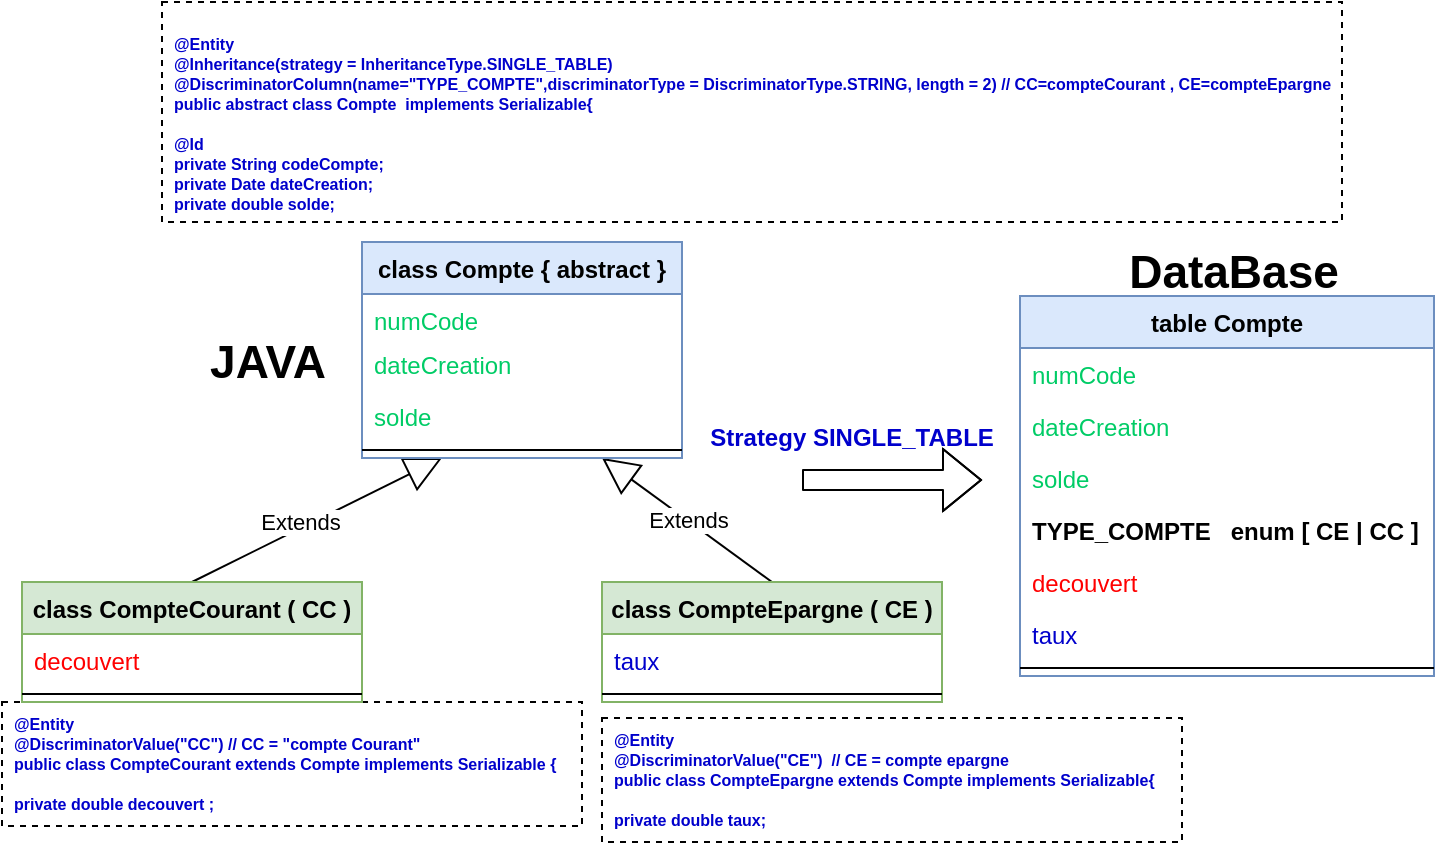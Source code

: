 <mxfile version="12.9.6" type="device"><diagram name="Page-1" id="c4acf3e9-155e-7222-9cf6-157b1a14988f"><mxGraphModel dx="1715" dy="449" grid="0" gridSize="10" guides="1" tooltips="1" connect="1" arrows="1" fold="1" page="1" pageScale="1" pageWidth="850" pageHeight="1100" background="#ffffff" math="0" shadow="0"><root><mxCell id="0"/><mxCell id="1" parent="0"/><mxCell id="rstaKODuf2pclU3jqSjY-14" value="Extends" style="endArrow=block;endSize=16;endFill=0;html=1;exitX=0.5;exitY=0;exitDx=0;exitDy=0;entryX=0.25;entryY=1;entryDx=0;entryDy=0;" edge="1" parent="1" source="rstaKODuf2pclU3jqSjY-6" target="rstaKODuf2pclU3jqSjY-1"><mxGeometry x="-0.108" y="3" width="160" relative="1" as="geometry"><mxPoint x="-730" y="960" as="sourcePoint"/><mxPoint x="-570" y="960" as="targetPoint"/><mxPoint as="offset"/></mxGeometry></mxCell><mxCell id="rstaKODuf2pclU3jqSjY-15" value="Extends" style="endArrow=block;endSize=16;endFill=0;html=1;exitX=0.5;exitY=0;exitDx=0;exitDy=0;entryX=0.75;entryY=1;entryDx=0;entryDy=0;" edge="1" parent="1" source="rstaKODuf2pclU3jqSjY-11" target="rstaKODuf2pclU3jqSjY-1"><mxGeometry width="160" relative="1" as="geometry"><mxPoint x="-540" y="930" as="sourcePoint"/><mxPoint x="-380" y="930" as="targetPoint"/></mxGeometry></mxCell><mxCell id="rstaKODuf2pclU3jqSjY-11" value="class CompteEpargne ( CE )" style="swimlane;fontStyle=1;align=center;verticalAlign=top;childLayout=stackLayout;horizontal=1;startSize=26;horizontalStack=0;resizeParent=1;resizeParentMax=0;resizeLast=0;collapsible=1;marginBottom=0;fillColor=#d5e8d4;strokeColor=#82b366;" vertex="1" parent="1"><mxGeometry x="-430" y="890" width="170" height="60" as="geometry"/></mxCell><mxCell id="rstaKODuf2pclU3jqSjY-12" value="taux" style="text;strokeColor=none;fillColor=none;align=left;verticalAlign=top;spacingLeft=4;spacingRight=4;overflow=hidden;rotatable=0;points=[[0,0.5],[1,0.5]];portConstraint=eastwest;fontColor=#0000CC;" vertex="1" parent="rstaKODuf2pclU3jqSjY-11"><mxGeometry y="26" width="170" height="26" as="geometry"/></mxCell><mxCell id="rstaKODuf2pclU3jqSjY-13" value="" style="line;strokeWidth=1;fillColor=none;align=left;verticalAlign=middle;spacingTop=-1;spacingLeft=3;spacingRight=3;rotatable=0;labelPosition=right;points=[];portConstraint=eastwest;" vertex="1" parent="rstaKODuf2pclU3jqSjY-11"><mxGeometry y="52" width="170" height="8" as="geometry"/></mxCell><mxCell id="rstaKODuf2pclU3jqSjY-1" value="class Compte { abstract }" style="swimlane;fontStyle=1;align=center;verticalAlign=top;childLayout=stackLayout;horizontal=1;startSize=26;horizontalStack=0;resizeParent=1;resizeParentMax=0;resizeLast=0;collapsible=1;marginBottom=0;fillColor=#dae8fc;strokeColor=#6c8ebf;" vertex="1" parent="1"><mxGeometry x="-550" y="720" width="160" height="108" as="geometry"/></mxCell><mxCell id="rstaKODuf2pclU3jqSjY-2" value="numCode" style="text;strokeColor=none;fillColor=none;align=left;verticalAlign=top;spacingLeft=4;spacingRight=4;overflow=hidden;rotatable=0;points=[[0,0.5],[1,0.5]];portConstraint=eastwest;fontColor=#00CC66;" vertex="1" parent="rstaKODuf2pclU3jqSjY-1"><mxGeometry y="26" width="160" height="22" as="geometry"/></mxCell><mxCell id="rstaKODuf2pclU3jqSjY-5" value="dateCreation" style="text;strokeColor=none;fillColor=none;align=left;verticalAlign=top;spacingLeft=4;spacingRight=4;overflow=hidden;rotatable=0;points=[[0,0.5],[1,0.5]];portConstraint=eastwest;fontColor=#00CC66;" vertex="1" parent="rstaKODuf2pclU3jqSjY-1"><mxGeometry y="48" width="160" height="26" as="geometry"/></mxCell><mxCell id="rstaKODuf2pclU3jqSjY-4" value="solde" style="text;strokeColor=none;fillColor=none;align=left;verticalAlign=top;spacingLeft=4;spacingRight=4;overflow=hidden;rotatable=0;points=[[0,0.5],[1,0.5]];portConstraint=eastwest;fontColor=#00CC66;" vertex="1" parent="rstaKODuf2pclU3jqSjY-1"><mxGeometry y="74" width="160" height="26" as="geometry"/></mxCell><mxCell id="rstaKODuf2pclU3jqSjY-3" value="" style="line;strokeWidth=1;fillColor=none;align=left;verticalAlign=middle;spacingTop=-1;spacingLeft=3;spacingRight=3;rotatable=0;labelPosition=right;points=[];portConstraint=eastwest;" vertex="1" parent="rstaKODuf2pclU3jqSjY-1"><mxGeometry y="100" width="160" height="8" as="geometry"/></mxCell><mxCell id="rstaKODuf2pclU3jqSjY-26" value="" style="shape=flexArrow;endArrow=classic;html=1;" edge="1" parent="1"><mxGeometry width="50" height="50" relative="1" as="geometry"><mxPoint x="-330" y="839" as="sourcePoint"/><mxPoint x="-240" y="839" as="targetPoint"/><Array as="points"><mxPoint x="-300" y="839"/></Array></mxGeometry></mxCell><mxCell id="rstaKODuf2pclU3jqSjY-27" value="Strategy SINGLE_TABLE" style="text;html=1;strokeColor=none;fillColor=none;align=center;verticalAlign=middle;whiteSpace=wrap;rounded=0;fontColor=#0000CC;fontStyle=1" vertex="1" parent="1"><mxGeometry x="-385" y="808" width="160" height="20" as="geometry"/></mxCell><mxCell id="rstaKODuf2pclU3jqSjY-28" value="@Entity&#10;@DiscriminatorValue(&quot;CE&quot;)  // CE = compte epargne&#10;public class CompteEpargne extends Compte implements Serializable{&#10; &#10;&#9;private double taux;&#10;" style="text;strokeColor=#000000;fillColor=none;align=left;verticalAlign=top;spacingLeft=4;spacingRight=4;overflow=hidden;rotatable=0;points=[[0,0.5],[1,0.5]];portConstraint=eastwest;fontSize=8;fontStyle=1;fontColor=#0000CC;dashed=1;" vertex="1" parent="1"><mxGeometry x="-430" y="958" width="290" height="62" as="geometry"/></mxCell><mxCell id="rstaKODuf2pclU3jqSjY-29" value="@Entity&#10;@DiscriminatorValue(&quot;CC&quot;) // CC = &quot;compte Courant&quot;&#10;public class CompteCourant extends Compte implements Serializable {&#10;&#10;&#9;private double decouvert ;&#10;" style="text;strokeColor=#000000;fillColor=none;align=left;verticalAlign=top;spacingLeft=4;spacingRight=4;overflow=hidden;rotatable=0;points=[[0,0.5],[1,0.5]];portConstraint=eastwest;fontSize=8;fontStyle=1;fontColor=#0000CC;dashed=1;" vertex="1" parent="1"><mxGeometry x="-730" y="950" width="290" height="62" as="geometry"/></mxCell><mxCell id="rstaKODuf2pclU3jqSjY-6" value="class CompteCourant ( CC )" style="swimlane;fontStyle=1;align=center;verticalAlign=top;childLayout=stackLayout;horizontal=1;startSize=26;horizontalStack=0;resizeParent=1;resizeParentMax=0;resizeLast=0;collapsible=1;marginBottom=0;fillColor=#d5e8d4;strokeColor=#82b366;" vertex="1" parent="1"><mxGeometry x="-720" y="890" width="170" height="60" as="geometry"/></mxCell><mxCell id="rstaKODuf2pclU3jqSjY-7" value="decouvert" style="text;strokeColor=none;fillColor=none;align=left;verticalAlign=top;spacingLeft=4;spacingRight=4;overflow=hidden;rotatable=0;points=[[0,0.5],[1,0.5]];portConstraint=eastwest;fontColor=#FF0000;" vertex="1" parent="rstaKODuf2pclU3jqSjY-6"><mxGeometry y="26" width="170" height="26" as="geometry"/></mxCell><mxCell id="rstaKODuf2pclU3jqSjY-8" value="" style="line;strokeWidth=1;fillColor=none;align=left;verticalAlign=middle;spacingTop=-1;spacingLeft=3;spacingRight=3;rotatable=0;labelPosition=right;points=[];portConstraint=eastwest;" vertex="1" parent="rstaKODuf2pclU3jqSjY-6"><mxGeometry y="52" width="170" height="8" as="geometry"/></mxCell><mxCell id="rstaKODuf2pclU3jqSjY-30" value="&#10;@Entity&#10;@Inheritance(strategy = InheritanceType.SINGLE_TABLE)&#10;@DiscriminatorColumn(name=&quot;TYPE_COMPTE&quot;,discriminatorType = DiscriminatorType.STRING, length = 2) // CC=compteCourant , CE=compteEpargne&#10;public abstract class Compte  implements Serializable{&#10;&#10;&#9;@Id&#10;&#9;private String codeCompte;&#10;&#9;private Date dateCreation;&#10;&#9;private double solde;&#10;&#9;&#10;&#10;&#9;&#10;&#9;" style="text;strokeColor=#000000;fillColor=#ffffff;align=left;verticalAlign=top;spacingLeft=4;spacingRight=4;overflow=hidden;rotatable=0;points=[[0,0.5],[1,0.5]];portConstraint=eastwest;fontSize=8;fontStyle=1;fontColor=#0000CC;dashed=1;" vertex="1" parent="1"><mxGeometry x="-650" y="600" width="590" height="110" as="geometry"/></mxCell><mxCell id="rstaKODuf2pclU3jqSjY-16" value="table Compte" style="swimlane;fontStyle=1;align=center;verticalAlign=top;childLayout=stackLayout;horizontal=1;startSize=26;horizontalStack=0;resizeParent=1;resizeParentMax=0;resizeLast=0;collapsible=1;marginBottom=0;fillColor=#dae8fc;strokeColor=#6c8ebf;" vertex="1" parent="1"><mxGeometry x="-221" y="747" width="207" height="190" as="geometry"/></mxCell><mxCell id="rstaKODuf2pclU3jqSjY-17" value="numCode" style="text;strokeColor=none;fillColor=none;align=left;verticalAlign=top;spacingLeft=4;spacingRight=4;overflow=hidden;rotatable=0;points=[[0,0.5],[1,0.5]];portConstraint=eastwest;fontColor=#00CC66;" vertex="1" parent="rstaKODuf2pclU3jqSjY-16"><mxGeometry y="26" width="207" height="26" as="geometry"/></mxCell><mxCell id="rstaKODuf2pclU3jqSjY-20" value="dateCreation" style="text;strokeColor=none;fillColor=none;align=left;verticalAlign=top;spacingLeft=4;spacingRight=4;overflow=hidden;rotatable=0;points=[[0,0.5],[1,0.5]];portConstraint=eastwest;fontColor=#00CC66;" vertex="1" parent="rstaKODuf2pclU3jqSjY-16"><mxGeometry y="52" width="207" height="26" as="geometry"/></mxCell><mxCell id="rstaKODuf2pclU3jqSjY-25" value="solde" style="text;strokeColor=none;fillColor=none;align=left;verticalAlign=top;spacingLeft=4;spacingRight=4;overflow=hidden;rotatable=0;points=[[0,0.5],[1,0.5]];portConstraint=eastwest;fontColor=#00CC66;" vertex="1" parent="rstaKODuf2pclU3jqSjY-16"><mxGeometry y="78" width="207" height="26" as="geometry"/></mxCell><mxCell id="rstaKODuf2pclU3jqSjY-21" value="TYPE_COMPTE   enum [ CE | CC ]" style="text;strokeColor=none;fillColor=none;align=left;verticalAlign=top;spacingLeft=4;spacingRight=4;overflow=hidden;rotatable=0;points=[[0,0.5],[1,0.5]];portConstraint=eastwest;fontStyle=1" vertex="1" parent="rstaKODuf2pclU3jqSjY-16"><mxGeometry y="104" width="207" height="26" as="geometry"/></mxCell><mxCell id="rstaKODuf2pclU3jqSjY-22" value="decouvert" style="text;strokeColor=none;fillColor=none;align=left;verticalAlign=top;spacingLeft=4;spacingRight=4;overflow=hidden;rotatable=0;points=[[0,0.5],[1,0.5]];portConstraint=eastwest;fontColor=#FF0000;" vertex="1" parent="rstaKODuf2pclU3jqSjY-16"><mxGeometry y="130" width="207" height="26" as="geometry"/></mxCell><mxCell id="rstaKODuf2pclU3jqSjY-23" value="taux" style="text;strokeColor=none;fillColor=none;align=left;verticalAlign=top;spacingLeft=4;spacingRight=4;overflow=hidden;rotatable=0;points=[[0,0.5],[1,0.5]];portConstraint=eastwest;fontColor=#0000CC;" vertex="1" parent="rstaKODuf2pclU3jqSjY-16"><mxGeometry y="156" width="207" height="26" as="geometry"/></mxCell><mxCell id="rstaKODuf2pclU3jqSjY-18" value="" style="line;strokeWidth=1;fillColor=none;align=left;verticalAlign=middle;spacingTop=-1;spacingLeft=3;spacingRight=3;rotatable=0;labelPosition=right;points=[];portConstraint=eastwest;" vertex="1" parent="rstaKODuf2pclU3jqSjY-16"><mxGeometry y="182" width="207" height="8" as="geometry"/></mxCell><mxCell id="rstaKODuf2pclU3jqSjY-31" value="&lt;font style=&quot;font-size: 23px&quot;&gt;JAVA&lt;/font&gt;" style="text;html=1;strokeColor=none;fillColor=none;align=center;verticalAlign=middle;whiteSpace=wrap;rounded=0;dashed=1;fontSize=8;fontColor=#000000;fontStyle=1" vertex="1" parent="1"><mxGeometry x="-617" y="770" width="40" height="20" as="geometry"/></mxCell><mxCell id="rstaKODuf2pclU3jqSjY-32" value="&lt;span style=&quot;font-size: 23px&quot;&gt;DataBase&lt;/span&gt;" style="text;html=1;strokeColor=none;fillColor=none;align=center;verticalAlign=middle;whiteSpace=wrap;rounded=0;dashed=1;fontSize=8;fontColor=#000000;fontStyle=1" vertex="1" parent="1"><mxGeometry x="-134" y="725" width="40" height="20" as="geometry"/></mxCell></root></mxGraphModel></diagram></mxfile>